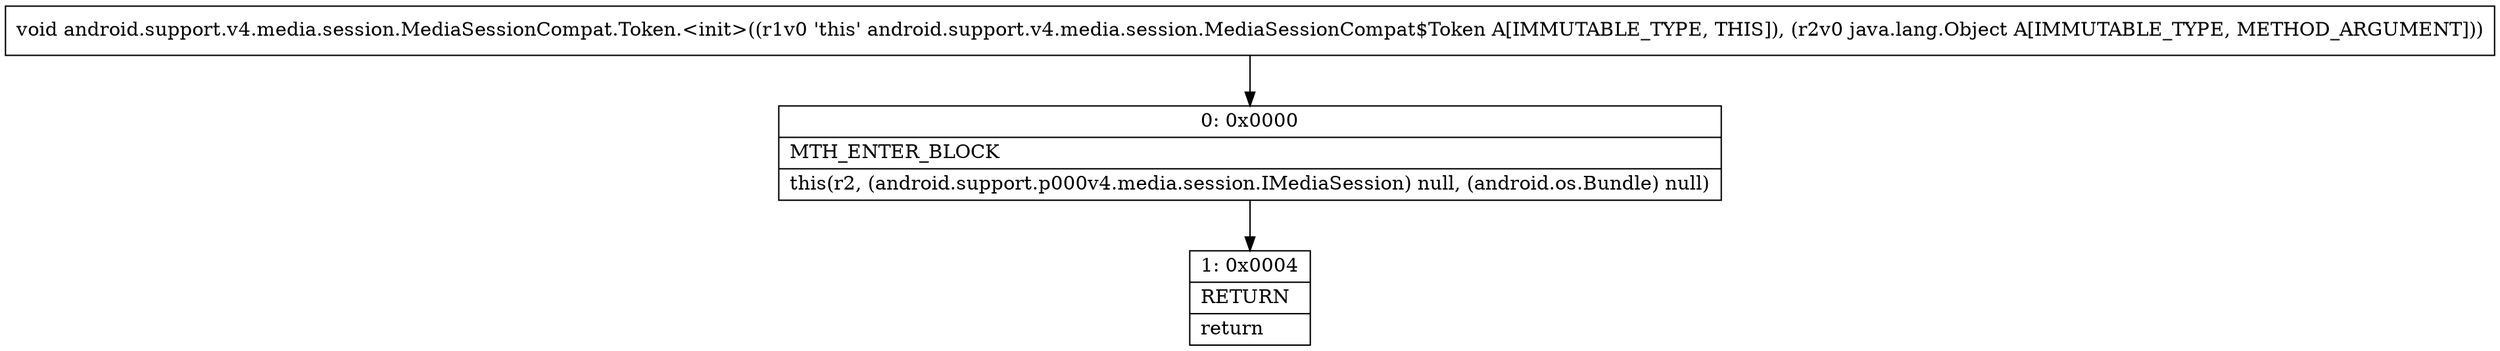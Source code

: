 digraph "CFG forandroid.support.v4.media.session.MediaSessionCompat.Token.\<init\>(Ljava\/lang\/Object;)V" {
Node_0 [shape=record,label="{0\:\ 0x0000|MTH_ENTER_BLOCK\l|this(r2, (android.support.p000v4.media.session.IMediaSession) null, (android.os.Bundle) null)\l}"];
Node_1 [shape=record,label="{1\:\ 0x0004|RETURN\l|return\l}"];
MethodNode[shape=record,label="{void android.support.v4.media.session.MediaSessionCompat.Token.\<init\>((r1v0 'this' android.support.v4.media.session.MediaSessionCompat$Token A[IMMUTABLE_TYPE, THIS]), (r2v0 java.lang.Object A[IMMUTABLE_TYPE, METHOD_ARGUMENT])) }"];
MethodNode -> Node_0;
Node_0 -> Node_1;
}

